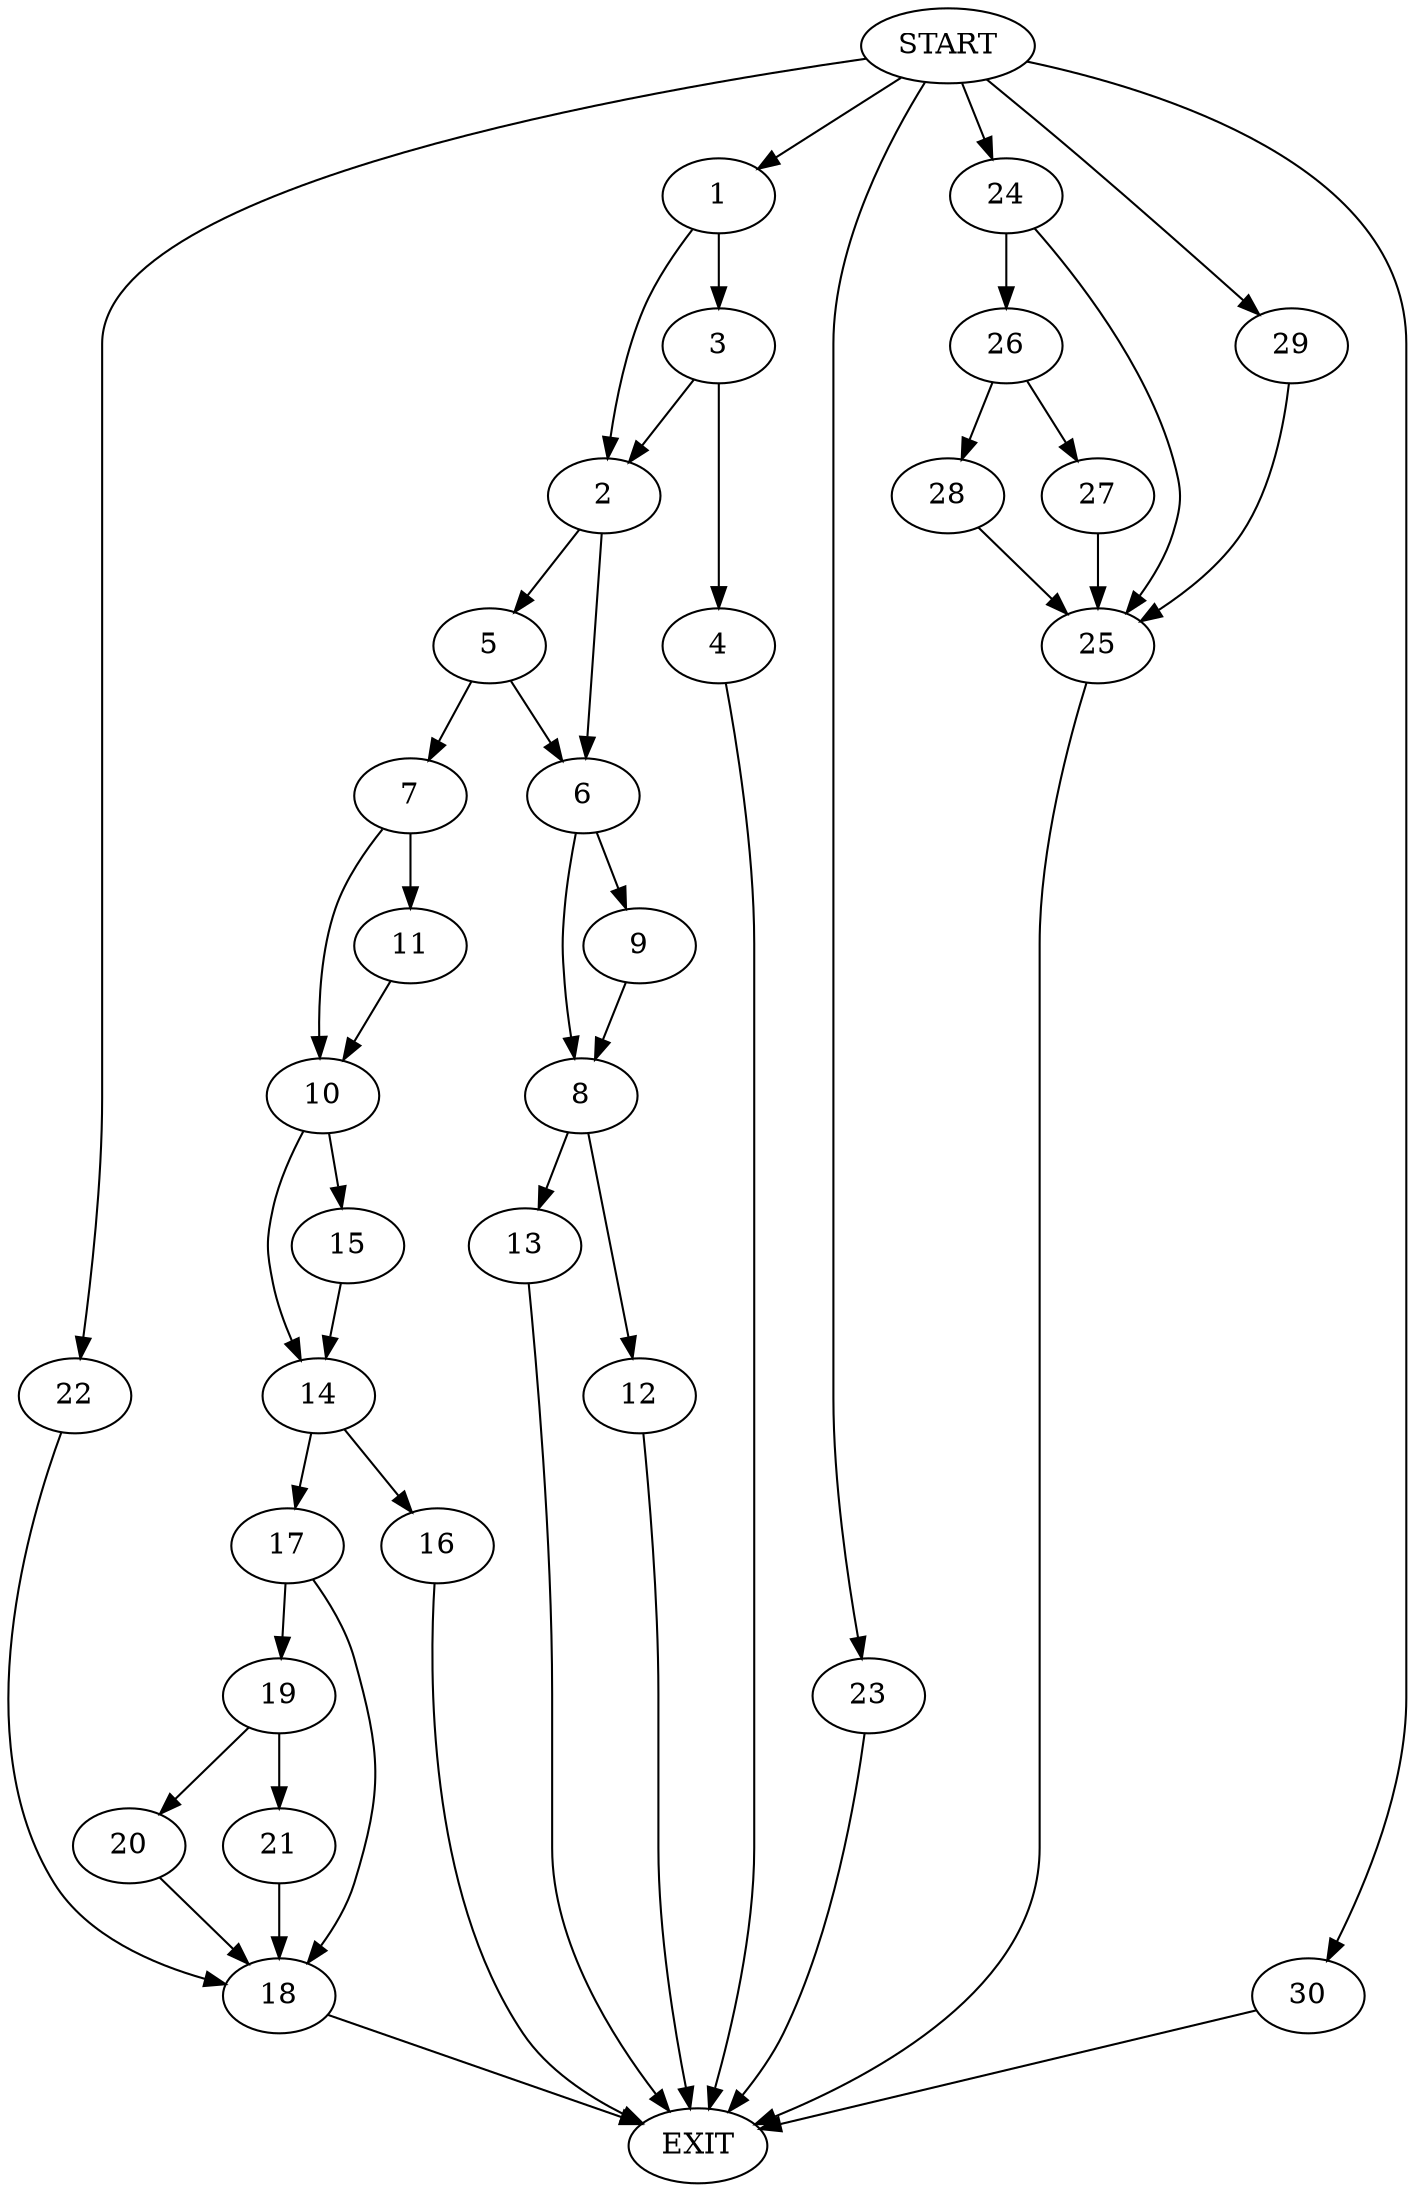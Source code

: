 digraph {
0 [label="START"]
31 [label="EXIT"]
0 -> 1
1 -> 2
1 -> 3
3 -> 2
3 -> 4
2 -> 5
2 -> 6
4 -> 31
5 -> 7
5 -> 6
6 -> 8
6 -> 9
7 -> 10
7 -> 11
8 -> 12
8 -> 13
9 -> 8
12 -> 31
13 -> 31
11 -> 10
10 -> 14
10 -> 15
14 -> 16
14 -> 17
15 -> 14
16 -> 31
17 -> 18
17 -> 19
18 -> 31
19 -> 20
19 -> 21
20 -> 18
21 -> 18
0 -> 22
22 -> 18
0 -> 23
23 -> 31
0 -> 24
24 -> 25
24 -> 26
26 -> 27
26 -> 28
25 -> 31
28 -> 25
27 -> 25
0 -> 29
29 -> 25
0 -> 30
30 -> 31
}
